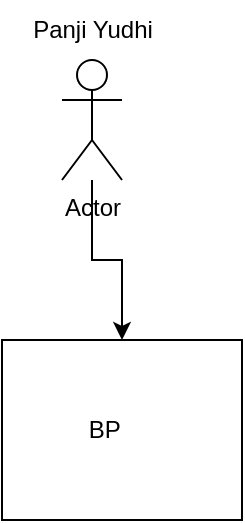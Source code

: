 <mxfile version="25.0.1">
  <diagram name="Page-1" id="PwzTw5uyhTi8YQLIMaot">
    <mxGraphModel dx="1674" dy="752" grid="1" gridSize="10" guides="1" tooltips="1" connect="1" arrows="1" fold="1" page="1" pageScale="1" pageWidth="850" pageHeight="1100" math="0" shadow="0">
      <root>
        <mxCell id="0" />
        <mxCell id="1" parent="0" />
        <mxCell id="hH61Z310GFoQMdka1fK8-4" value="" style="edgeStyle=orthogonalEdgeStyle;rounded=0;orthogonalLoop=1;jettySize=auto;html=1;" edge="1" parent="1" source="hH61Z310GFoQMdka1fK8-1" target="hH61Z310GFoQMdka1fK8-3">
          <mxGeometry relative="1" as="geometry" />
        </mxCell>
        <mxCell id="hH61Z310GFoQMdka1fK8-1" value="Actor" style="shape=umlActor;verticalLabelPosition=bottom;verticalAlign=top;html=1;outlineConnect=0;" vertex="1" parent="1">
          <mxGeometry x="150" y="90" width="30" height="60" as="geometry" />
        </mxCell>
        <mxCell id="hH61Z310GFoQMdka1fK8-2" value="Panji Yudhi" style="text;html=1;align=center;verticalAlign=middle;whiteSpace=wrap;rounded=0;" vertex="1" parent="1">
          <mxGeometry x="127.5" y="60" width="75" height="30" as="geometry" />
        </mxCell>
        <mxCell id="hH61Z310GFoQMdka1fK8-3" value="" style="whiteSpace=wrap;html=1;verticalAlign=top;" vertex="1" parent="1">
          <mxGeometry x="120" y="230" width="120" height="90" as="geometry" />
        </mxCell>
        <mxCell id="hH61Z310GFoQMdka1fK8-5" value="BP&amp;nbsp;" style="text;html=1;align=center;verticalAlign=middle;whiteSpace=wrap;rounded=0;" vertex="1" parent="1">
          <mxGeometry x="143" y="260" width="60" height="30" as="geometry" />
        </mxCell>
      </root>
    </mxGraphModel>
  </diagram>
</mxfile>
